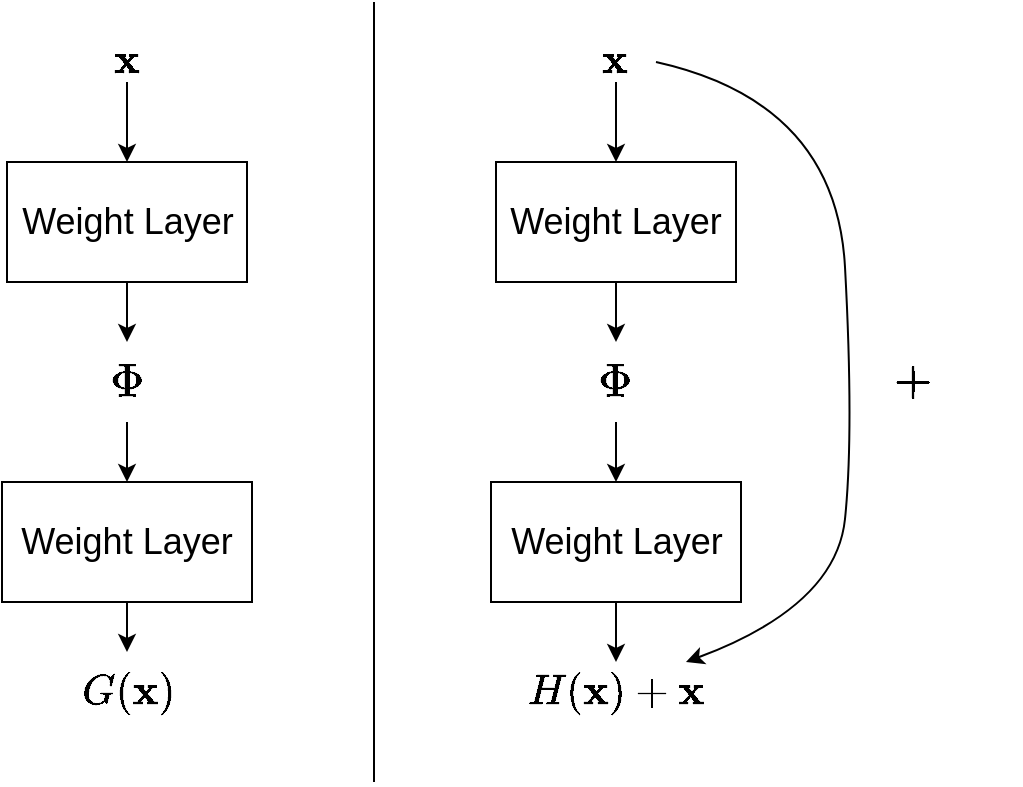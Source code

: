 <mxfile version="12.9.0" type="device"><diagram id="zl0vUtK-nSqNn31A7rxT" name="Page-1"><mxGraphModel dx="1038" dy="549" grid="0" gridSize="10" guides="1" tooltips="1" connect="1" arrows="1" fold="1" page="1" pageScale="1" pageWidth="850" pageHeight="1100" math="1" shadow="0"><root><mxCell id="0"/><mxCell id="1" parent="0"/><mxCell id="yMxnzIylZAD6rwmOmpMd-1" value="Weight Layer" style="rounded=0;whiteSpace=wrap;html=1;fillColor=none;fontSize=18;" vertex="1" parent="1"><mxGeometry x="176.5" y="160" width="120" height="60" as="geometry"/></mxCell><mxCell id="yMxnzIylZAD6rwmOmpMd-2" value="Weight Layer" style="rounded=0;whiteSpace=wrap;html=1;fillColor=none;fontSize=18;" vertex="1" parent="1"><mxGeometry x="174" y="320" width="125" height="60" as="geometry"/></mxCell><mxCell id="yMxnzIylZAD6rwmOmpMd-3" value="\(\mathbf{x}\)" style="text;html=1;strokeColor=none;fillColor=none;align=center;verticalAlign=middle;whiteSpace=wrap;rounded=0;fontSize=18;" vertex="1" parent="1"><mxGeometry x="216.5" y="100" width="40" height="20" as="geometry"/></mxCell><mxCell id="yMxnzIylZAD6rwmOmpMd-4" value="" style="endArrow=classic;html=1;exitX=0.5;exitY=1;exitDx=0;exitDy=0;entryX=0.5;entryY=0;entryDx=0;entryDy=0;" edge="1" parent="1" source="yMxnzIylZAD6rwmOmpMd-3" target="yMxnzIylZAD6rwmOmpMd-1"><mxGeometry width="50" height="50" relative="1" as="geometry"><mxPoint x="446.5" y="330" as="sourcePoint"/><mxPoint x="496.5" y="280" as="targetPoint"/></mxGeometry></mxCell><mxCell id="yMxnzIylZAD6rwmOmpMd-5" value="" style="endArrow=classic;html=1;exitX=0.5;exitY=1;exitDx=0;exitDy=0;entryX=0.5;entryY=0;entryDx=0;entryDy=0;" edge="1" parent="1" source="yMxnzIylZAD6rwmOmpMd-1" target="yMxnzIylZAD6rwmOmpMd-7"><mxGeometry width="50" height="50" relative="1" as="geometry"><mxPoint x="446.5" y="330" as="sourcePoint"/><mxPoint x="236.5" y="260" as="targetPoint"/></mxGeometry></mxCell><mxCell id="yMxnzIylZAD6rwmOmpMd-7" value="\(\Phi\)" style="text;html=1;strokeColor=none;fillColor=none;align=center;verticalAlign=middle;whiteSpace=wrap;rounded=0;fontSize=20;" vertex="1" parent="1"><mxGeometry x="206.5" y="250" width="60" height="40" as="geometry"/></mxCell><mxCell id="yMxnzIylZAD6rwmOmpMd-8" value="" style="endArrow=classic;html=1;fontSize=18;exitX=0.5;exitY=1;exitDx=0;exitDy=0;entryX=0.5;entryY=0;entryDx=0;entryDy=0;" edge="1" parent="1" source="yMxnzIylZAD6rwmOmpMd-7" target="yMxnzIylZAD6rwmOmpMd-2"><mxGeometry width="50" height="50" relative="1" as="geometry"><mxPoint x="446.5" y="330" as="sourcePoint"/><mxPoint x="496.5" y="280" as="targetPoint"/></mxGeometry></mxCell><mxCell id="yMxnzIylZAD6rwmOmpMd-9" value="" style="endArrow=classic;html=1;fontSize=18;exitX=0.5;exitY=1;exitDx=0;exitDy=0;entryX=0.5;entryY=0;entryDx=0;entryDy=0;" edge="1" parent="1" source="yMxnzIylZAD6rwmOmpMd-2" target="yMxnzIylZAD6rwmOmpMd-11"><mxGeometry width="50" height="50" relative="1" as="geometry"><mxPoint x="446.5" y="330" as="sourcePoint"/><mxPoint x="236.5" y="430" as="targetPoint"/></mxGeometry></mxCell><mxCell id="yMxnzIylZAD6rwmOmpMd-11" value="\(G(\mathbf{x})\)" style="text;html=1;strokeColor=none;fillColor=none;align=center;verticalAlign=middle;whiteSpace=wrap;rounded=0;fontSize=18;" vertex="1" parent="1"><mxGeometry x="216.5" y="405" width="40" height="40" as="geometry"/></mxCell><mxCell id="yMxnzIylZAD6rwmOmpMd-15" value="Weight Layer" style="rounded=0;whiteSpace=wrap;html=1;fillColor=none;fontSize=18;" vertex="1" parent="1"><mxGeometry x="421" y="160" width="120" height="60" as="geometry"/></mxCell><mxCell id="yMxnzIylZAD6rwmOmpMd-16" value="Weight Layer" style="rounded=0;whiteSpace=wrap;html=1;fillColor=none;fontSize=18;" vertex="1" parent="1"><mxGeometry x="418.5" y="320" width="125" height="60" as="geometry"/></mxCell><mxCell id="yMxnzIylZAD6rwmOmpMd-17" value="\(\mathbf{x}\)" style="text;html=1;strokeColor=none;fillColor=none;align=center;verticalAlign=middle;whiteSpace=wrap;rounded=0;fontSize=18;" vertex="1" parent="1"><mxGeometry x="461" y="100" width="40" height="20" as="geometry"/></mxCell><mxCell id="yMxnzIylZAD6rwmOmpMd-18" value="" style="endArrow=classic;html=1;exitX=0.5;exitY=1;exitDx=0;exitDy=0;entryX=0.5;entryY=0;entryDx=0;entryDy=0;" edge="1" parent="1" source="yMxnzIylZAD6rwmOmpMd-17" target="yMxnzIylZAD6rwmOmpMd-15"><mxGeometry width="50" height="50" relative="1" as="geometry"><mxPoint x="691" y="330" as="sourcePoint"/><mxPoint x="741" y="280" as="targetPoint"/></mxGeometry></mxCell><mxCell id="yMxnzIylZAD6rwmOmpMd-19" value="" style="endArrow=classic;html=1;exitX=0.5;exitY=1;exitDx=0;exitDy=0;entryX=0.5;entryY=0;entryDx=0;entryDy=0;" edge="1" parent="1" source="yMxnzIylZAD6rwmOmpMd-15" target="yMxnzIylZAD6rwmOmpMd-20"><mxGeometry width="50" height="50" relative="1" as="geometry"><mxPoint x="691" y="330" as="sourcePoint"/><mxPoint x="481" y="260" as="targetPoint"/></mxGeometry></mxCell><mxCell id="yMxnzIylZAD6rwmOmpMd-20" value="\(\Phi\)" style="text;html=1;strokeColor=none;fillColor=none;align=center;verticalAlign=middle;whiteSpace=wrap;rounded=0;fontSize=20;" vertex="1" parent="1"><mxGeometry x="451" y="250" width="60" height="40" as="geometry"/></mxCell><mxCell id="yMxnzIylZAD6rwmOmpMd-21" value="" style="endArrow=classic;html=1;fontSize=18;exitX=0.5;exitY=1;exitDx=0;exitDy=0;entryX=0.5;entryY=0;entryDx=0;entryDy=0;" edge="1" parent="1" source="yMxnzIylZAD6rwmOmpMd-20" target="yMxnzIylZAD6rwmOmpMd-16"><mxGeometry width="50" height="50" relative="1" as="geometry"><mxPoint x="691" y="330" as="sourcePoint"/><mxPoint x="741" y="280" as="targetPoint"/></mxGeometry></mxCell><mxCell id="yMxnzIylZAD6rwmOmpMd-22" value="" style="endArrow=classic;html=1;fontSize=18;exitX=0.5;exitY=1;exitDx=0;exitDy=0;entryX=0.5;entryY=0;entryDx=0;entryDy=0;" edge="1" parent="1" source="yMxnzIylZAD6rwmOmpMd-16" target="yMxnzIylZAD6rwmOmpMd-23"><mxGeometry width="50" height="50" relative="1" as="geometry"><mxPoint x="691" y="330" as="sourcePoint"/><mxPoint x="481" y="430" as="targetPoint"/></mxGeometry></mxCell><mxCell id="yMxnzIylZAD6rwmOmpMd-23" value="\(H(\mathbf{x}) + \mathbf{x}\)" style="text;html=1;strokeColor=none;fillColor=none;align=center;verticalAlign=middle;whiteSpace=wrap;rounded=0;fontSize=18;" vertex="1" parent="1"><mxGeometry x="411" y="410" width="140" height="30" as="geometry"/></mxCell><mxCell id="yMxnzIylZAD6rwmOmpMd-29" value="" style="curved=1;endArrow=classic;html=1;fontSize=18;entryX=0.75;entryY=0;entryDx=0;entryDy=0;exitX=1;exitY=0.5;exitDx=0;exitDy=0;" edge="1" parent="1" source="yMxnzIylZAD6rwmOmpMd-17" target="yMxnzIylZAD6rwmOmpMd-23"><mxGeometry width="50" height="50" relative="1" as="geometry"><mxPoint x="588.5" y="290" as="sourcePoint"/><mxPoint x="568.5" y="430" as="targetPoint"/><Array as="points"><mxPoint x="591" y="130"/><mxPoint x="600" y="295"/><mxPoint x="591" y="382"/></Array></mxGeometry></mxCell><mxCell id="yMxnzIylZAD6rwmOmpMd-31" value="\(\mathbf{+}\)" style="text;html=1;strokeColor=none;fillColor=none;align=center;verticalAlign=middle;whiteSpace=wrap;rounded=0;fontSize=18;fontStyle=1" vertex="1" parent="1"><mxGeometry x="610" y="260" width="40" height="20" as="geometry"/></mxCell><mxCell id="yMxnzIylZAD6rwmOmpMd-32" value="" style="endArrow=none;html=1;fontSize=18;" edge="1" parent="1"><mxGeometry width="50" height="50" relative="1" as="geometry"><mxPoint x="360" y="470" as="sourcePoint"/><mxPoint x="360" y="80" as="targetPoint"/></mxGeometry></mxCell></root></mxGraphModel></diagram></mxfile>